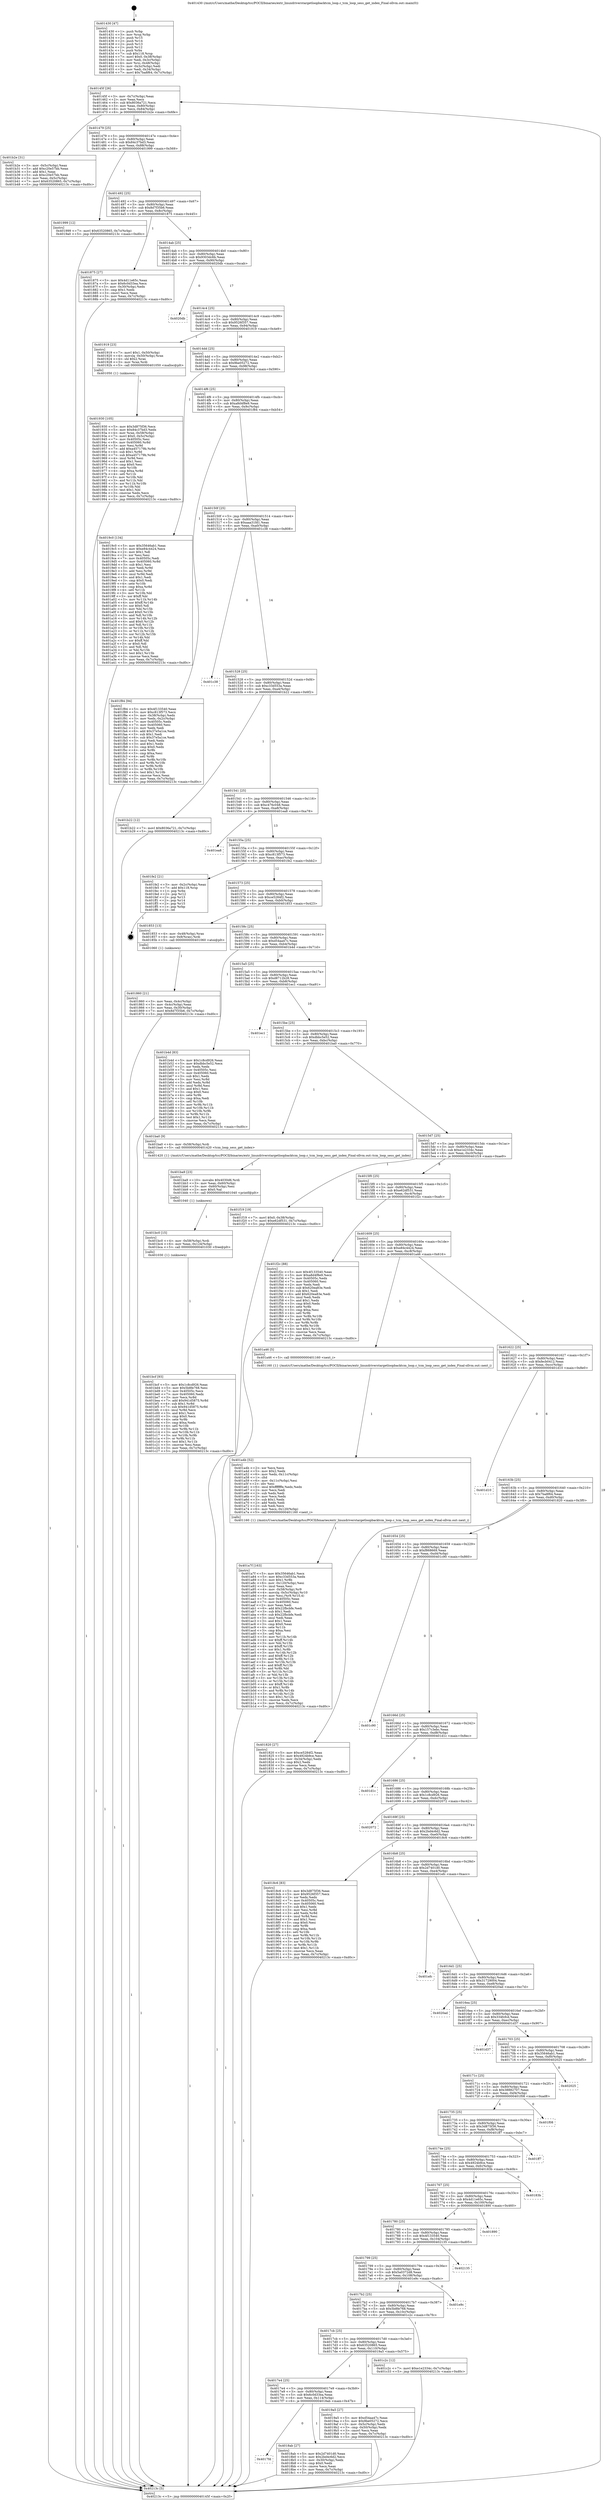 digraph "0x401430" {
  label = "0x401430 (/mnt/c/Users/mathe/Desktop/tcc/POCII/binaries/extr_linuxdriverstargetloopbacktcm_loop.c_tcm_loop_sess_get_index_Final-ollvm.out::main(0))"
  labelloc = "t"
  node[shape=record]

  Entry [label="",width=0.3,height=0.3,shape=circle,fillcolor=black,style=filled]
  "0x40145f" [label="{
     0x40145f [26]\l
     | [instrs]\l
     &nbsp;&nbsp;0x40145f \<+3\>: mov -0x7c(%rbp),%eax\l
     &nbsp;&nbsp;0x401462 \<+2\>: mov %eax,%ecx\l
     &nbsp;&nbsp;0x401464 \<+6\>: sub $0x8036a721,%ecx\l
     &nbsp;&nbsp;0x40146a \<+3\>: mov %eax,-0x80(%rbp)\l
     &nbsp;&nbsp;0x40146d \<+6\>: mov %ecx,-0x84(%rbp)\l
     &nbsp;&nbsp;0x401473 \<+6\>: je 0000000000401b2e \<main+0x6fe\>\l
  }"]
  "0x401b2e" [label="{
     0x401b2e [31]\l
     | [instrs]\l
     &nbsp;&nbsp;0x401b2e \<+3\>: mov -0x5c(%rbp),%eax\l
     &nbsp;&nbsp;0x401b31 \<+5\>: add $0xc20e57bb,%eax\l
     &nbsp;&nbsp;0x401b36 \<+3\>: add $0x1,%eax\l
     &nbsp;&nbsp;0x401b39 \<+5\>: sub $0xc20e57bb,%eax\l
     &nbsp;&nbsp;0x401b3e \<+3\>: mov %eax,-0x5c(%rbp)\l
     &nbsp;&nbsp;0x401b41 \<+7\>: movl $0x63520865,-0x7c(%rbp)\l
     &nbsp;&nbsp;0x401b48 \<+5\>: jmp 000000000040213c \<main+0xd0c\>\l
  }"]
  "0x401479" [label="{
     0x401479 [25]\l
     | [instrs]\l
     &nbsp;&nbsp;0x401479 \<+5\>: jmp 000000000040147e \<main+0x4e\>\l
     &nbsp;&nbsp;0x40147e \<+3\>: mov -0x80(%rbp),%eax\l
     &nbsp;&nbsp;0x401481 \<+5\>: sub $0x84c37bd3,%eax\l
     &nbsp;&nbsp;0x401486 \<+6\>: mov %eax,-0x88(%rbp)\l
     &nbsp;&nbsp;0x40148c \<+6\>: je 0000000000401999 \<main+0x569\>\l
  }"]
  Exit [label="",width=0.3,height=0.3,shape=circle,fillcolor=black,style=filled,peripheries=2]
  "0x401999" [label="{
     0x401999 [12]\l
     | [instrs]\l
     &nbsp;&nbsp;0x401999 \<+7\>: movl $0x63520865,-0x7c(%rbp)\l
     &nbsp;&nbsp;0x4019a0 \<+5\>: jmp 000000000040213c \<main+0xd0c\>\l
  }"]
  "0x401492" [label="{
     0x401492 [25]\l
     | [instrs]\l
     &nbsp;&nbsp;0x401492 \<+5\>: jmp 0000000000401497 \<main+0x67\>\l
     &nbsp;&nbsp;0x401497 \<+3\>: mov -0x80(%rbp),%eax\l
     &nbsp;&nbsp;0x40149a \<+5\>: sub $0x8d7f35b6,%eax\l
     &nbsp;&nbsp;0x40149f \<+6\>: mov %eax,-0x8c(%rbp)\l
     &nbsp;&nbsp;0x4014a5 \<+6\>: je 0000000000401875 \<main+0x445\>\l
  }"]
  "0x401bcf" [label="{
     0x401bcf [93]\l
     | [instrs]\l
     &nbsp;&nbsp;0x401bcf \<+5\>: mov $0x1c8cd926,%eax\l
     &nbsp;&nbsp;0x401bd4 \<+5\>: mov $0x5b8fe768,%esi\l
     &nbsp;&nbsp;0x401bd9 \<+7\>: mov 0x40505c,%ecx\l
     &nbsp;&nbsp;0x401be0 \<+7\>: mov 0x405060,%edx\l
     &nbsp;&nbsp;0x401be7 \<+3\>: mov %ecx,%r8d\l
     &nbsp;&nbsp;0x401bea \<+7\>: add $0x941d5875,%r8d\l
     &nbsp;&nbsp;0x401bf1 \<+4\>: sub $0x1,%r8d\l
     &nbsp;&nbsp;0x401bf5 \<+7\>: sub $0x941d5875,%r8d\l
     &nbsp;&nbsp;0x401bfc \<+4\>: imul %r8d,%ecx\l
     &nbsp;&nbsp;0x401c00 \<+3\>: and $0x1,%ecx\l
     &nbsp;&nbsp;0x401c03 \<+3\>: cmp $0x0,%ecx\l
     &nbsp;&nbsp;0x401c06 \<+4\>: sete %r9b\l
     &nbsp;&nbsp;0x401c0a \<+3\>: cmp $0xa,%edx\l
     &nbsp;&nbsp;0x401c0d \<+4\>: setl %r10b\l
     &nbsp;&nbsp;0x401c11 \<+3\>: mov %r9b,%r11b\l
     &nbsp;&nbsp;0x401c14 \<+3\>: and %r10b,%r11b\l
     &nbsp;&nbsp;0x401c17 \<+3\>: xor %r10b,%r9b\l
     &nbsp;&nbsp;0x401c1a \<+3\>: or %r9b,%r11b\l
     &nbsp;&nbsp;0x401c1d \<+4\>: test $0x1,%r11b\l
     &nbsp;&nbsp;0x401c21 \<+3\>: cmovne %esi,%eax\l
     &nbsp;&nbsp;0x401c24 \<+3\>: mov %eax,-0x7c(%rbp)\l
     &nbsp;&nbsp;0x401c27 \<+5\>: jmp 000000000040213c \<main+0xd0c\>\l
  }"]
  "0x401875" [label="{
     0x401875 [27]\l
     | [instrs]\l
     &nbsp;&nbsp;0x401875 \<+5\>: mov $0x4d11e65c,%eax\l
     &nbsp;&nbsp;0x40187a \<+5\>: mov $0x6c0d33ea,%ecx\l
     &nbsp;&nbsp;0x40187f \<+3\>: mov -0x30(%rbp),%edx\l
     &nbsp;&nbsp;0x401882 \<+3\>: cmp $0x1,%edx\l
     &nbsp;&nbsp;0x401885 \<+3\>: cmovl %ecx,%eax\l
     &nbsp;&nbsp;0x401888 \<+3\>: mov %eax,-0x7c(%rbp)\l
     &nbsp;&nbsp;0x40188b \<+5\>: jmp 000000000040213c \<main+0xd0c\>\l
  }"]
  "0x4014ab" [label="{
     0x4014ab [25]\l
     | [instrs]\l
     &nbsp;&nbsp;0x4014ab \<+5\>: jmp 00000000004014b0 \<main+0x80\>\l
     &nbsp;&nbsp;0x4014b0 \<+3\>: mov -0x80(%rbp),%eax\l
     &nbsp;&nbsp;0x4014b3 \<+5\>: sub $0x9303dc6b,%eax\l
     &nbsp;&nbsp;0x4014b8 \<+6\>: mov %eax,-0x90(%rbp)\l
     &nbsp;&nbsp;0x4014be \<+6\>: je 00000000004020db \<main+0xcab\>\l
  }"]
  "0x401bc0" [label="{
     0x401bc0 [15]\l
     | [instrs]\l
     &nbsp;&nbsp;0x401bc0 \<+4\>: mov -0x58(%rbp),%rdi\l
     &nbsp;&nbsp;0x401bc4 \<+6\>: mov %eax,-0x124(%rbp)\l
     &nbsp;&nbsp;0x401bca \<+5\>: call 0000000000401030 \<free@plt\>\l
     | [calls]\l
     &nbsp;&nbsp;0x401030 \{1\} (unknown)\l
  }"]
  "0x4020db" [label="{
     0x4020db\l
  }", style=dashed]
  "0x4014c4" [label="{
     0x4014c4 [25]\l
     | [instrs]\l
     &nbsp;&nbsp;0x4014c4 \<+5\>: jmp 00000000004014c9 \<main+0x99\>\l
     &nbsp;&nbsp;0x4014c9 \<+3\>: mov -0x80(%rbp),%eax\l
     &nbsp;&nbsp;0x4014cc \<+5\>: sub $0x9526f357,%eax\l
     &nbsp;&nbsp;0x4014d1 \<+6\>: mov %eax,-0x94(%rbp)\l
     &nbsp;&nbsp;0x4014d7 \<+6\>: je 0000000000401919 \<main+0x4e9\>\l
  }"]
  "0x401ba9" [label="{
     0x401ba9 [23]\l
     | [instrs]\l
     &nbsp;&nbsp;0x401ba9 \<+10\>: movabs $0x4030d6,%rdi\l
     &nbsp;&nbsp;0x401bb3 \<+3\>: mov %eax,-0x60(%rbp)\l
     &nbsp;&nbsp;0x401bb6 \<+3\>: mov -0x60(%rbp),%esi\l
     &nbsp;&nbsp;0x401bb9 \<+2\>: mov $0x0,%al\l
     &nbsp;&nbsp;0x401bbb \<+5\>: call 0000000000401040 \<printf@plt\>\l
     | [calls]\l
     &nbsp;&nbsp;0x401040 \{1\} (unknown)\l
  }"]
  "0x401919" [label="{
     0x401919 [23]\l
     | [instrs]\l
     &nbsp;&nbsp;0x401919 \<+7\>: movl $0x1,-0x50(%rbp)\l
     &nbsp;&nbsp;0x401920 \<+4\>: movslq -0x50(%rbp),%rax\l
     &nbsp;&nbsp;0x401924 \<+4\>: shl $0x2,%rax\l
     &nbsp;&nbsp;0x401928 \<+3\>: mov %rax,%rdi\l
     &nbsp;&nbsp;0x40192b \<+5\>: call 0000000000401050 \<malloc@plt\>\l
     | [calls]\l
     &nbsp;&nbsp;0x401050 \{1\} (unknown)\l
  }"]
  "0x4014dd" [label="{
     0x4014dd [25]\l
     | [instrs]\l
     &nbsp;&nbsp;0x4014dd \<+5\>: jmp 00000000004014e2 \<main+0xb2\>\l
     &nbsp;&nbsp;0x4014e2 \<+3\>: mov -0x80(%rbp),%eax\l
     &nbsp;&nbsp;0x4014e5 \<+5\>: sub $0x9be05272,%eax\l
     &nbsp;&nbsp;0x4014ea \<+6\>: mov %eax,-0x98(%rbp)\l
     &nbsp;&nbsp;0x4014f0 \<+6\>: je 00000000004019c0 \<main+0x590\>\l
  }"]
  "0x401a7f" [label="{
     0x401a7f [163]\l
     | [instrs]\l
     &nbsp;&nbsp;0x401a7f \<+5\>: mov $0x35646ab1,%ecx\l
     &nbsp;&nbsp;0x401a84 \<+5\>: mov $0xc33d553a,%edx\l
     &nbsp;&nbsp;0x401a89 \<+3\>: mov $0x1,%r8b\l
     &nbsp;&nbsp;0x401a8c \<+6\>: mov -0x120(%rbp),%esi\l
     &nbsp;&nbsp;0x401a92 \<+3\>: imul %eax,%esi\l
     &nbsp;&nbsp;0x401a95 \<+4\>: mov -0x58(%rbp),%r9\l
     &nbsp;&nbsp;0x401a99 \<+4\>: movslq -0x5c(%rbp),%r10\l
     &nbsp;&nbsp;0x401a9d \<+4\>: mov %esi,(%r9,%r10,4)\l
     &nbsp;&nbsp;0x401aa1 \<+7\>: mov 0x40505c,%eax\l
     &nbsp;&nbsp;0x401aa8 \<+7\>: mov 0x405060,%esi\l
     &nbsp;&nbsp;0x401aaf \<+2\>: mov %eax,%edi\l
     &nbsp;&nbsp;0x401ab1 \<+6\>: add $0x22fbcbfe,%edi\l
     &nbsp;&nbsp;0x401ab7 \<+3\>: sub $0x1,%edi\l
     &nbsp;&nbsp;0x401aba \<+6\>: sub $0x22fbcbfe,%edi\l
     &nbsp;&nbsp;0x401ac0 \<+3\>: imul %edi,%eax\l
     &nbsp;&nbsp;0x401ac3 \<+3\>: and $0x1,%eax\l
     &nbsp;&nbsp;0x401ac6 \<+3\>: cmp $0x0,%eax\l
     &nbsp;&nbsp;0x401ac9 \<+4\>: sete %r11b\l
     &nbsp;&nbsp;0x401acd \<+3\>: cmp $0xa,%esi\l
     &nbsp;&nbsp;0x401ad0 \<+3\>: setl %bl\l
     &nbsp;&nbsp;0x401ad3 \<+3\>: mov %r11b,%r14b\l
     &nbsp;&nbsp;0x401ad6 \<+4\>: xor $0xff,%r14b\l
     &nbsp;&nbsp;0x401ada \<+3\>: mov %bl,%r15b\l
     &nbsp;&nbsp;0x401add \<+4\>: xor $0xff,%r15b\l
     &nbsp;&nbsp;0x401ae1 \<+4\>: xor $0x1,%r8b\l
     &nbsp;&nbsp;0x401ae5 \<+3\>: mov %r14b,%r12b\l
     &nbsp;&nbsp;0x401ae8 \<+4\>: and $0xff,%r12b\l
     &nbsp;&nbsp;0x401aec \<+3\>: and %r8b,%r11b\l
     &nbsp;&nbsp;0x401aef \<+3\>: mov %r15b,%r13b\l
     &nbsp;&nbsp;0x401af2 \<+4\>: and $0xff,%r13b\l
     &nbsp;&nbsp;0x401af6 \<+3\>: and %r8b,%bl\l
     &nbsp;&nbsp;0x401af9 \<+3\>: or %r11b,%r12b\l
     &nbsp;&nbsp;0x401afc \<+3\>: or %bl,%r13b\l
     &nbsp;&nbsp;0x401aff \<+3\>: xor %r13b,%r12b\l
     &nbsp;&nbsp;0x401b02 \<+3\>: or %r15b,%r14b\l
     &nbsp;&nbsp;0x401b05 \<+4\>: xor $0xff,%r14b\l
     &nbsp;&nbsp;0x401b09 \<+4\>: or $0x1,%r8b\l
     &nbsp;&nbsp;0x401b0d \<+3\>: and %r8b,%r14b\l
     &nbsp;&nbsp;0x401b10 \<+3\>: or %r14b,%r12b\l
     &nbsp;&nbsp;0x401b13 \<+4\>: test $0x1,%r12b\l
     &nbsp;&nbsp;0x401b17 \<+3\>: cmovne %edx,%ecx\l
     &nbsp;&nbsp;0x401b1a \<+3\>: mov %ecx,-0x7c(%rbp)\l
     &nbsp;&nbsp;0x401b1d \<+5\>: jmp 000000000040213c \<main+0xd0c\>\l
  }"]
  "0x4019c0" [label="{
     0x4019c0 [134]\l
     | [instrs]\l
     &nbsp;&nbsp;0x4019c0 \<+5\>: mov $0x35646ab1,%eax\l
     &nbsp;&nbsp;0x4019c5 \<+5\>: mov $0xe84c4424,%ecx\l
     &nbsp;&nbsp;0x4019ca \<+2\>: mov $0x1,%dl\l
     &nbsp;&nbsp;0x4019cc \<+2\>: xor %esi,%esi\l
     &nbsp;&nbsp;0x4019ce \<+7\>: mov 0x40505c,%edi\l
     &nbsp;&nbsp;0x4019d5 \<+8\>: mov 0x405060,%r8d\l
     &nbsp;&nbsp;0x4019dd \<+3\>: sub $0x1,%esi\l
     &nbsp;&nbsp;0x4019e0 \<+3\>: mov %edi,%r9d\l
     &nbsp;&nbsp;0x4019e3 \<+3\>: add %esi,%r9d\l
     &nbsp;&nbsp;0x4019e6 \<+4\>: imul %r9d,%edi\l
     &nbsp;&nbsp;0x4019ea \<+3\>: and $0x1,%edi\l
     &nbsp;&nbsp;0x4019ed \<+3\>: cmp $0x0,%edi\l
     &nbsp;&nbsp;0x4019f0 \<+4\>: sete %r10b\l
     &nbsp;&nbsp;0x4019f4 \<+4\>: cmp $0xa,%r8d\l
     &nbsp;&nbsp;0x4019f8 \<+4\>: setl %r11b\l
     &nbsp;&nbsp;0x4019fc \<+3\>: mov %r10b,%bl\l
     &nbsp;&nbsp;0x4019ff \<+3\>: xor $0xff,%bl\l
     &nbsp;&nbsp;0x401a02 \<+3\>: mov %r11b,%r14b\l
     &nbsp;&nbsp;0x401a05 \<+4\>: xor $0xff,%r14b\l
     &nbsp;&nbsp;0x401a09 \<+3\>: xor $0x0,%dl\l
     &nbsp;&nbsp;0x401a0c \<+3\>: mov %bl,%r15b\l
     &nbsp;&nbsp;0x401a0f \<+4\>: and $0x0,%r15b\l
     &nbsp;&nbsp;0x401a13 \<+3\>: and %dl,%r10b\l
     &nbsp;&nbsp;0x401a16 \<+3\>: mov %r14b,%r12b\l
     &nbsp;&nbsp;0x401a19 \<+4\>: and $0x0,%r12b\l
     &nbsp;&nbsp;0x401a1d \<+3\>: and %dl,%r11b\l
     &nbsp;&nbsp;0x401a20 \<+3\>: or %r10b,%r15b\l
     &nbsp;&nbsp;0x401a23 \<+3\>: or %r11b,%r12b\l
     &nbsp;&nbsp;0x401a26 \<+3\>: xor %r12b,%r15b\l
     &nbsp;&nbsp;0x401a29 \<+3\>: or %r14b,%bl\l
     &nbsp;&nbsp;0x401a2c \<+3\>: xor $0xff,%bl\l
     &nbsp;&nbsp;0x401a2f \<+3\>: or $0x0,%dl\l
     &nbsp;&nbsp;0x401a32 \<+2\>: and %dl,%bl\l
     &nbsp;&nbsp;0x401a34 \<+3\>: or %bl,%r15b\l
     &nbsp;&nbsp;0x401a37 \<+4\>: test $0x1,%r15b\l
     &nbsp;&nbsp;0x401a3b \<+3\>: cmovne %ecx,%eax\l
     &nbsp;&nbsp;0x401a3e \<+3\>: mov %eax,-0x7c(%rbp)\l
     &nbsp;&nbsp;0x401a41 \<+5\>: jmp 000000000040213c \<main+0xd0c\>\l
  }"]
  "0x4014f6" [label="{
     0x4014f6 [25]\l
     | [instrs]\l
     &nbsp;&nbsp;0x4014f6 \<+5\>: jmp 00000000004014fb \<main+0xcb\>\l
     &nbsp;&nbsp;0x4014fb \<+3\>: mov -0x80(%rbp),%eax\l
     &nbsp;&nbsp;0x4014fe \<+5\>: sub $0xa8d4f8e9,%eax\l
     &nbsp;&nbsp;0x401503 \<+6\>: mov %eax,-0x9c(%rbp)\l
     &nbsp;&nbsp;0x401509 \<+6\>: je 0000000000401f84 \<main+0xb54\>\l
  }"]
  "0x401a4b" [label="{
     0x401a4b [52]\l
     | [instrs]\l
     &nbsp;&nbsp;0x401a4b \<+2\>: xor %ecx,%ecx\l
     &nbsp;&nbsp;0x401a4d \<+5\>: mov $0x2,%edx\l
     &nbsp;&nbsp;0x401a52 \<+6\>: mov %edx,-0x11c(%rbp)\l
     &nbsp;&nbsp;0x401a58 \<+1\>: cltd\l
     &nbsp;&nbsp;0x401a59 \<+6\>: mov -0x11c(%rbp),%esi\l
     &nbsp;&nbsp;0x401a5f \<+2\>: idiv %esi\l
     &nbsp;&nbsp;0x401a61 \<+6\>: imul $0xfffffffe,%edx,%edx\l
     &nbsp;&nbsp;0x401a67 \<+2\>: mov %ecx,%edi\l
     &nbsp;&nbsp;0x401a69 \<+2\>: sub %edx,%edi\l
     &nbsp;&nbsp;0x401a6b \<+2\>: mov %ecx,%edx\l
     &nbsp;&nbsp;0x401a6d \<+3\>: sub $0x1,%edx\l
     &nbsp;&nbsp;0x401a70 \<+2\>: add %edx,%edi\l
     &nbsp;&nbsp;0x401a72 \<+2\>: sub %edi,%ecx\l
     &nbsp;&nbsp;0x401a74 \<+6\>: mov %ecx,-0x120(%rbp)\l
     &nbsp;&nbsp;0x401a7a \<+5\>: call 0000000000401160 \<next_i\>\l
     | [calls]\l
     &nbsp;&nbsp;0x401160 \{1\} (/mnt/c/Users/mathe/Desktop/tcc/POCII/binaries/extr_linuxdriverstargetloopbacktcm_loop.c_tcm_loop_sess_get_index_Final-ollvm.out::next_i)\l
  }"]
  "0x401f84" [label="{
     0x401f84 [94]\l
     | [instrs]\l
     &nbsp;&nbsp;0x401f84 \<+5\>: mov $0x4f133540,%eax\l
     &nbsp;&nbsp;0x401f89 \<+5\>: mov $0xc813f573,%ecx\l
     &nbsp;&nbsp;0x401f8e \<+3\>: mov -0x38(%rbp),%edx\l
     &nbsp;&nbsp;0x401f91 \<+3\>: mov %edx,-0x2c(%rbp)\l
     &nbsp;&nbsp;0x401f94 \<+7\>: mov 0x40505c,%edx\l
     &nbsp;&nbsp;0x401f9b \<+7\>: mov 0x405060,%esi\l
     &nbsp;&nbsp;0x401fa2 \<+2\>: mov %edx,%edi\l
     &nbsp;&nbsp;0x401fa4 \<+6\>: add $0x37e5a1ce,%edi\l
     &nbsp;&nbsp;0x401faa \<+3\>: sub $0x1,%edi\l
     &nbsp;&nbsp;0x401fad \<+6\>: sub $0x37e5a1ce,%edi\l
     &nbsp;&nbsp;0x401fb3 \<+3\>: imul %edi,%edx\l
     &nbsp;&nbsp;0x401fb6 \<+3\>: and $0x1,%edx\l
     &nbsp;&nbsp;0x401fb9 \<+3\>: cmp $0x0,%edx\l
     &nbsp;&nbsp;0x401fbc \<+4\>: sete %r8b\l
     &nbsp;&nbsp;0x401fc0 \<+3\>: cmp $0xa,%esi\l
     &nbsp;&nbsp;0x401fc3 \<+4\>: setl %r9b\l
     &nbsp;&nbsp;0x401fc7 \<+3\>: mov %r8b,%r10b\l
     &nbsp;&nbsp;0x401fca \<+3\>: and %r9b,%r10b\l
     &nbsp;&nbsp;0x401fcd \<+3\>: xor %r9b,%r8b\l
     &nbsp;&nbsp;0x401fd0 \<+3\>: or %r8b,%r10b\l
     &nbsp;&nbsp;0x401fd3 \<+4\>: test $0x1,%r10b\l
     &nbsp;&nbsp;0x401fd7 \<+3\>: cmovne %ecx,%eax\l
     &nbsp;&nbsp;0x401fda \<+3\>: mov %eax,-0x7c(%rbp)\l
     &nbsp;&nbsp;0x401fdd \<+5\>: jmp 000000000040213c \<main+0xd0c\>\l
  }"]
  "0x40150f" [label="{
     0x40150f [25]\l
     | [instrs]\l
     &nbsp;&nbsp;0x40150f \<+5\>: jmp 0000000000401514 \<main+0xe4\>\l
     &nbsp;&nbsp;0x401514 \<+3\>: mov -0x80(%rbp),%eax\l
     &nbsp;&nbsp;0x401517 \<+5\>: sub $0xaaa31fd1,%eax\l
     &nbsp;&nbsp;0x40151c \<+6\>: mov %eax,-0xa0(%rbp)\l
     &nbsp;&nbsp;0x401522 \<+6\>: je 0000000000401c38 \<main+0x808\>\l
  }"]
  "0x401930" [label="{
     0x401930 [105]\l
     | [instrs]\l
     &nbsp;&nbsp;0x401930 \<+5\>: mov $0x3d875f36,%ecx\l
     &nbsp;&nbsp;0x401935 \<+5\>: mov $0x84c37bd3,%edx\l
     &nbsp;&nbsp;0x40193a \<+4\>: mov %rax,-0x58(%rbp)\l
     &nbsp;&nbsp;0x40193e \<+7\>: movl $0x0,-0x5c(%rbp)\l
     &nbsp;&nbsp;0x401945 \<+7\>: mov 0x40505c,%esi\l
     &nbsp;&nbsp;0x40194c \<+8\>: mov 0x405060,%r8d\l
     &nbsp;&nbsp;0x401954 \<+3\>: mov %esi,%r9d\l
     &nbsp;&nbsp;0x401957 \<+7\>: add $0xa457179b,%r9d\l
     &nbsp;&nbsp;0x40195e \<+4\>: sub $0x1,%r9d\l
     &nbsp;&nbsp;0x401962 \<+7\>: sub $0xa457179b,%r9d\l
     &nbsp;&nbsp;0x401969 \<+4\>: imul %r9d,%esi\l
     &nbsp;&nbsp;0x40196d \<+3\>: and $0x1,%esi\l
     &nbsp;&nbsp;0x401970 \<+3\>: cmp $0x0,%esi\l
     &nbsp;&nbsp;0x401973 \<+4\>: sete %r10b\l
     &nbsp;&nbsp;0x401977 \<+4\>: cmp $0xa,%r8d\l
     &nbsp;&nbsp;0x40197b \<+4\>: setl %r11b\l
     &nbsp;&nbsp;0x40197f \<+3\>: mov %r10b,%bl\l
     &nbsp;&nbsp;0x401982 \<+3\>: and %r11b,%bl\l
     &nbsp;&nbsp;0x401985 \<+3\>: xor %r11b,%r10b\l
     &nbsp;&nbsp;0x401988 \<+3\>: or %r10b,%bl\l
     &nbsp;&nbsp;0x40198b \<+3\>: test $0x1,%bl\l
     &nbsp;&nbsp;0x40198e \<+3\>: cmovne %edx,%ecx\l
     &nbsp;&nbsp;0x401991 \<+3\>: mov %ecx,-0x7c(%rbp)\l
     &nbsp;&nbsp;0x401994 \<+5\>: jmp 000000000040213c \<main+0xd0c\>\l
  }"]
  "0x401c38" [label="{
     0x401c38\l
  }", style=dashed]
  "0x401528" [label="{
     0x401528 [25]\l
     | [instrs]\l
     &nbsp;&nbsp;0x401528 \<+5\>: jmp 000000000040152d \<main+0xfd\>\l
     &nbsp;&nbsp;0x40152d \<+3\>: mov -0x80(%rbp),%eax\l
     &nbsp;&nbsp;0x401530 \<+5\>: sub $0xc33d553a,%eax\l
     &nbsp;&nbsp;0x401535 \<+6\>: mov %eax,-0xa4(%rbp)\l
     &nbsp;&nbsp;0x40153b \<+6\>: je 0000000000401b22 \<main+0x6f2\>\l
  }"]
  "0x4017fd" [label="{
     0x4017fd\l
  }", style=dashed]
  "0x401b22" [label="{
     0x401b22 [12]\l
     | [instrs]\l
     &nbsp;&nbsp;0x401b22 \<+7\>: movl $0x8036a721,-0x7c(%rbp)\l
     &nbsp;&nbsp;0x401b29 \<+5\>: jmp 000000000040213c \<main+0xd0c\>\l
  }"]
  "0x401541" [label="{
     0x401541 [25]\l
     | [instrs]\l
     &nbsp;&nbsp;0x401541 \<+5\>: jmp 0000000000401546 \<main+0x116\>\l
     &nbsp;&nbsp;0x401546 \<+3\>: mov -0x80(%rbp),%eax\l
     &nbsp;&nbsp;0x401549 \<+5\>: sub $0xc476c048,%eax\l
     &nbsp;&nbsp;0x40154e \<+6\>: mov %eax,-0xa8(%rbp)\l
     &nbsp;&nbsp;0x401554 \<+6\>: je 0000000000401ea8 \<main+0xa78\>\l
  }"]
  "0x4018ab" [label="{
     0x4018ab [27]\l
     | [instrs]\l
     &nbsp;&nbsp;0x4018ab \<+5\>: mov $0x2d7401d0,%eax\l
     &nbsp;&nbsp;0x4018b0 \<+5\>: mov $0x2bd4c6d2,%ecx\l
     &nbsp;&nbsp;0x4018b5 \<+3\>: mov -0x30(%rbp),%edx\l
     &nbsp;&nbsp;0x4018b8 \<+3\>: cmp $0x0,%edx\l
     &nbsp;&nbsp;0x4018bb \<+3\>: cmove %ecx,%eax\l
     &nbsp;&nbsp;0x4018be \<+3\>: mov %eax,-0x7c(%rbp)\l
     &nbsp;&nbsp;0x4018c1 \<+5\>: jmp 000000000040213c \<main+0xd0c\>\l
  }"]
  "0x401ea8" [label="{
     0x401ea8\l
  }", style=dashed]
  "0x40155a" [label="{
     0x40155a [25]\l
     | [instrs]\l
     &nbsp;&nbsp;0x40155a \<+5\>: jmp 000000000040155f \<main+0x12f\>\l
     &nbsp;&nbsp;0x40155f \<+3\>: mov -0x80(%rbp),%eax\l
     &nbsp;&nbsp;0x401562 \<+5\>: sub $0xc813f573,%eax\l
     &nbsp;&nbsp;0x401567 \<+6\>: mov %eax,-0xac(%rbp)\l
     &nbsp;&nbsp;0x40156d \<+6\>: je 0000000000401fe2 \<main+0xbb2\>\l
  }"]
  "0x4017e4" [label="{
     0x4017e4 [25]\l
     | [instrs]\l
     &nbsp;&nbsp;0x4017e4 \<+5\>: jmp 00000000004017e9 \<main+0x3b9\>\l
     &nbsp;&nbsp;0x4017e9 \<+3\>: mov -0x80(%rbp),%eax\l
     &nbsp;&nbsp;0x4017ec \<+5\>: sub $0x6c0d33ea,%eax\l
     &nbsp;&nbsp;0x4017f1 \<+6\>: mov %eax,-0x114(%rbp)\l
     &nbsp;&nbsp;0x4017f7 \<+6\>: je 00000000004018ab \<main+0x47b\>\l
  }"]
  "0x401fe2" [label="{
     0x401fe2 [21]\l
     | [instrs]\l
     &nbsp;&nbsp;0x401fe2 \<+3\>: mov -0x2c(%rbp),%eax\l
     &nbsp;&nbsp;0x401fe5 \<+7\>: add $0x118,%rsp\l
     &nbsp;&nbsp;0x401fec \<+1\>: pop %rbx\l
     &nbsp;&nbsp;0x401fed \<+2\>: pop %r12\l
     &nbsp;&nbsp;0x401fef \<+2\>: pop %r13\l
     &nbsp;&nbsp;0x401ff1 \<+2\>: pop %r14\l
     &nbsp;&nbsp;0x401ff3 \<+2\>: pop %r15\l
     &nbsp;&nbsp;0x401ff5 \<+1\>: pop %rbp\l
     &nbsp;&nbsp;0x401ff6 \<+1\>: ret\l
  }"]
  "0x401573" [label="{
     0x401573 [25]\l
     | [instrs]\l
     &nbsp;&nbsp;0x401573 \<+5\>: jmp 0000000000401578 \<main+0x148\>\l
     &nbsp;&nbsp;0x401578 \<+3\>: mov -0x80(%rbp),%eax\l
     &nbsp;&nbsp;0x40157b \<+5\>: sub $0xce5284f2,%eax\l
     &nbsp;&nbsp;0x401580 \<+6\>: mov %eax,-0xb0(%rbp)\l
     &nbsp;&nbsp;0x401586 \<+6\>: je 0000000000401853 \<main+0x423\>\l
  }"]
  "0x4019a5" [label="{
     0x4019a5 [27]\l
     | [instrs]\l
     &nbsp;&nbsp;0x4019a5 \<+5\>: mov $0xd54aa47c,%eax\l
     &nbsp;&nbsp;0x4019aa \<+5\>: mov $0x9be05272,%ecx\l
     &nbsp;&nbsp;0x4019af \<+3\>: mov -0x5c(%rbp),%edx\l
     &nbsp;&nbsp;0x4019b2 \<+3\>: cmp -0x50(%rbp),%edx\l
     &nbsp;&nbsp;0x4019b5 \<+3\>: cmovl %ecx,%eax\l
     &nbsp;&nbsp;0x4019b8 \<+3\>: mov %eax,-0x7c(%rbp)\l
     &nbsp;&nbsp;0x4019bb \<+5\>: jmp 000000000040213c \<main+0xd0c\>\l
  }"]
  "0x401853" [label="{
     0x401853 [13]\l
     | [instrs]\l
     &nbsp;&nbsp;0x401853 \<+4\>: mov -0x48(%rbp),%rax\l
     &nbsp;&nbsp;0x401857 \<+4\>: mov 0x8(%rax),%rdi\l
     &nbsp;&nbsp;0x40185b \<+5\>: call 0000000000401060 \<atoi@plt\>\l
     | [calls]\l
     &nbsp;&nbsp;0x401060 \{1\} (unknown)\l
  }"]
  "0x40158c" [label="{
     0x40158c [25]\l
     | [instrs]\l
     &nbsp;&nbsp;0x40158c \<+5\>: jmp 0000000000401591 \<main+0x161\>\l
     &nbsp;&nbsp;0x401591 \<+3\>: mov -0x80(%rbp),%eax\l
     &nbsp;&nbsp;0x401594 \<+5\>: sub $0xd54aa47c,%eax\l
     &nbsp;&nbsp;0x401599 \<+6\>: mov %eax,-0xb4(%rbp)\l
     &nbsp;&nbsp;0x40159f \<+6\>: je 0000000000401b4d \<main+0x71d\>\l
  }"]
  "0x4017cb" [label="{
     0x4017cb [25]\l
     | [instrs]\l
     &nbsp;&nbsp;0x4017cb \<+5\>: jmp 00000000004017d0 \<main+0x3a0\>\l
     &nbsp;&nbsp;0x4017d0 \<+3\>: mov -0x80(%rbp),%eax\l
     &nbsp;&nbsp;0x4017d3 \<+5\>: sub $0x63520865,%eax\l
     &nbsp;&nbsp;0x4017d8 \<+6\>: mov %eax,-0x110(%rbp)\l
     &nbsp;&nbsp;0x4017de \<+6\>: je 00000000004019a5 \<main+0x575\>\l
  }"]
  "0x401b4d" [label="{
     0x401b4d [83]\l
     | [instrs]\l
     &nbsp;&nbsp;0x401b4d \<+5\>: mov $0x1c8cd926,%eax\l
     &nbsp;&nbsp;0x401b52 \<+5\>: mov $0xdbbc5e52,%ecx\l
     &nbsp;&nbsp;0x401b57 \<+2\>: xor %edx,%edx\l
     &nbsp;&nbsp;0x401b59 \<+7\>: mov 0x40505c,%esi\l
     &nbsp;&nbsp;0x401b60 \<+7\>: mov 0x405060,%edi\l
     &nbsp;&nbsp;0x401b67 \<+3\>: sub $0x1,%edx\l
     &nbsp;&nbsp;0x401b6a \<+3\>: mov %esi,%r8d\l
     &nbsp;&nbsp;0x401b6d \<+3\>: add %edx,%r8d\l
     &nbsp;&nbsp;0x401b70 \<+4\>: imul %r8d,%esi\l
     &nbsp;&nbsp;0x401b74 \<+3\>: and $0x1,%esi\l
     &nbsp;&nbsp;0x401b77 \<+3\>: cmp $0x0,%esi\l
     &nbsp;&nbsp;0x401b7a \<+4\>: sete %r9b\l
     &nbsp;&nbsp;0x401b7e \<+3\>: cmp $0xa,%edi\l
     &nbsp;&nbsp;0x401b81 \<+4\>: setl %r10b\l
     &nbsp;&nbsp;0x401b85 \<+3\>: mov %r9b,%r11b\l
     &nbsp;&nbsp;0x401b88 \<+3\>: and %r10b,%r11b\l
     &nbsp;&nbsp;0x401b8b \<+3\>: xor %r10b,%r9b\l
     &nbsp;&nbsp;0x401b8e \<+3\>: or %r9b,%r11b\l
     &nbsp;&nbsp;0x401b91 \<+4\>: test $0x1,%r11b\l
     &nbsp;&nbsp;0x401b95 \<+3\>: cmovne %ecx,%eax\l
     &nbsp;&nbsp;0x401b98 \<+3\>: mov %eax,-0x7c(%rbp)\l
     &nbsp;&nbsp;0x401b9b \<+5\>: jmp 000000000040213c \<main+0xd0c\>\l
  }"]
  "0x4015a5" [label="{
     0x4015a5 [25]\l
     | [instrs]\l
     &nbsp;&nbsp;0x4015a5 \<+5\>: jmp 00000000004015aa \<main+0x17a\>\l
     &nbsp;&nbsp;0x4015aa \<+3\>: mov -0x80(%rbp),%eax\l
     &nbsp;&nbsp;0x4015ad \<+5\>: sub $0xd8712b28,%eax\l
     &nbsp;&nbsp;0x4015b2 \<+6\>: mov %eax,-0xb8(%rbp)\l
     &nbsp;&nbsp;0x4015b8 \<+6\>: je 0000000000401ec1 \<main+0xa91\>\l
  }"]
  "0x401c2c" [label="{
     0x401c2c [12]\l
     | [instrs]\l
     &nbsp;&nbsp;0x401c2c \<+7\>: movl $0xe1e2334c,-0x7c(%rbp)\l
     &nbsp;&nbsp;0x401c33 \<+5\>: jmp 000000000040213c \<main+0xd0c\>\l
  }"]
  "0x401ec1" [label="{
     0x401ec1\l
  }", style=dashed]
  "0x4015be" [label="{
     0x4015be [25]\l
     | [instrs]\l
     &nbsp;&nbsp;0x4015be \<+5\>: jmp 00000000004015c3 \<main+0x193\>\l
     &nbsp;&nbsp;0x4015c3 \<+3\>: mov -0x80(%rbp),%eax\l
     &nbsp;&nbsp;0x4015c6 \<+5\>: sub $0xdbbc5e52,%eax\l
     &nbsp;&nbsp;0x4015cb \<+6\>: mov %eax,-0xbc(%rbp)\l
     &nbsp;&nbsp;0x4015d1 \<+6\>: je 0000000000401ba0 \<main+0x770\>\l
  }"]
  "0x4017b2" [label="{
     0x4017b2 [25]\l
     | [instrs]\l
     &nbsp;&nbsp;0x4017b2 \<+5\>: jmp 00000000004017b7 \<main+0x387\>\l
     &nbsp;&nbsp;0x4017b7 \<+3\>: mov -0x80(%rbp),%eax\l
     &nbsp;&nbsp;0x4017ba \<+5\>: sub $0x5b8fe768,%eax\l
     &nbsp;&nbsp;0x4017bf \<+6\>: mov %eax,-0x10c(%rbp)\l
     &nbsp;&nbsp;0x4017c5 \<+6\>: je 0000000000401c2c \<main+0x7fc\>\l
  }"]
  "0x401ba0" [label="{
     0x401ba0 [9]\l
     | [instrs]\l
     &nbsp;&nbsp;0x401ba0 \<+4\>: mov -0x58(%rbp),%rdi\l
     &nbsp;&nbsp;0x401ba4 \<+5\>: call 0000000000401420 \<tcm_loop_sess_get_index\>\l
     | [calls]\l
     &nbsp;&nbsp;0x401420 \{1\} (/mnt/c/Users/mathe/Desktop/tcc/POCII/binaries/extr_linuxdriverstargetloopbacktcm_loop.c_tcm_loop_sess_get_index_Final-ollvm.out::tcm_loop_sess_get_index)\l
  }"]
  "0x4015d7" [label="{
     0x4015d7 [25]\l
     | [instrs]\l
     &nbsp;&nbsp;0x4015d7 \<+5\>: jmp 00000000004015dc \<main+0x1ac\>\l
     &nbsp;&nbsp;0x4015dc \<+3\>: mov -0x80(%rbp),%eax\l
     &nbsp;&nbsp;0x4015df \<+5\>: sub $0xe1e2334c,%eax\l
     &nbsp;&nbsp;0x4015e4 \<+6\>: mov %eax,-0xc0(%rbp)\l
     &nbsp;&nbsp;0x4015ea \<+6\>: je 0000000000401f19 \<main+0xae9\>\l
  }"]
  "0x401e9c" [label="{
     0x401e9c\l
  }", style=dashed]
  "0x401f19" [label="{
     0x401f19 [19]\l
     | [instrs]\l
     &nbsp;&nbsp;0x401f19 \<+7\>: movl $0x0,-0x38(%rbp)\l
     &nbsp;&nbsp;0x401f20 \<+7\>: movl $0xe62df531,-0x7c(%rbp)\l
     &nbsp;&nbsp;0x401f27 \<+5\>: jmp 000000000040213c \<main+0xd0c\>\l
  }"]
  "0x4015f0" [label="{
     0x4015f0 [25]\l
     | [instrs]\l
     &nbsp;&nbsp;0x4015f0 \<+5\>: jmp 00000000004015f5 \<main+0x1c5\>\l
     &nbsp;&nbsp;0x4015f5 \<+3\>: mov -0x80(%rbp),%eax\l
     &nbsp;&nbsp;0x4015f8 \<+5\>: sub $0xe62df531,%eax\l
     &nbsp;&nbsp;0x4015fd \<+6\>: mov %eax,-0xc4(%rbp)\l
     &nbsp;&nbsp;0x401603 \<+6\>: je 0000000000401f2c \<main+0xafc\>\l
  }"]
  "0x401799" [label="{
     0x401799 [25]\l
     | [instrs]\l
     &nbsp;&nbsp;0x401799 \<+5\>: jmp 000000000040179e \<main+0x36e\>\l
     &nbsp;&nbsp;0x40179e \<+3\>: mov -0x80(%rbp),%eax\l
     &nbsp;&nbsp;0x4017a1 \<+5\>: sub $0x5a0372d8,%eax\l
     &nbsp;&nbsp;0x4017a6 \<+6\>: mov %eax,-0x108(%rbp)\l
     &nbsp;&nbsp;0x4017ac \<+6\>: je 0000000000401e9c \<main+0xa6c\>\l
  }"]
  "0x401f2c" [label="{
     0x401f2c [88]\l
     | [instrs]\l
     &nbsp;&nbsp;0x401f2c \<+5\>: mov $0x4f133540,%eax\l
     &nbsp;&nbsp;0x401f31 \<+5\>: mov $0xa8d4f8e9,%ecx\l
     &nbsp;&nbsp;0x401f36 \<+7\>: mov 0x40505c,%edx\l
     &nbsp;&nbsp;0x401f3d \<+7\>: mov 0x405060,%esi\l
     &nbsp;&nbsp;0x401f44 \<+2\>: mov %edx,%edi\l
     &nbsp;&nbsp;0x401f46 \<+6\>: sub $0x620ea83e,%edi\l
     &nbsp;&nbsp;0x401f4c \<+3\>: sub $0x1,%edi\l
     &nbsp;&nbsp;0x401f4f \<+6\>: add $0x620ea83e,%edi\l
     &nbsp;&nbsp;0x401f55 \<+3\>: imul %edi,%edx\l
     &nbsp;&nbsp;0x401f58 \<+3\>: and $0x1,%edx\l
     &nbsp;&nbsp;0x401f5b \<+3\>: cmp $0x0,%edx\l
     &nbsp;&nbsp;0x401f5e \<+4\>: sete %r8b\l
     &nbsp;&nbsp;0x401f62 \<+3\>: cmp $0xa,%esi\l
     &nbsp;&nbsp;0x401f65 \<+4\>: setl %r9b\l
     &nbsp;&nbsp;0x401f69 \<+3\>: mov %r8b,%r10b\l
     &nbsp;&nbsp;0x401f6c \<+3\>: and %r9b,%r10b\l
     &nbsp;&nbsp;0x401f6f \<+3\>: xor %r9b,%r8b\l
     &nbsp;&nbsp;0x401f72 \<+3\>: or %r8b,%r10b\l
     &nbsp;&nbsp;0x401f75 \<+4\>: test $0x1,%r10b\l
     &nbsp;&nbsp;0x401f79 \<+3\>: cmovne %ecx,%eax\l
     &nbsp;&nbsp;0x401f7c \<+3\>: mov %eax,-0x7c(%rbp)\l
     &nbsp;&nbsp;0x401f7f \<+5\>: jmp 000000000040213c \<main+0xd0c\>\l
  }"]
  "0x401609" [label="{
     0x401609 [25]\l
     | [instrs]\l
     &nbsp;&nbsp;0x401609 \<+5\>: jmp 000000000040160e \<main+0x1de\>\l
     &nbsp;&nbsp;0x40160e \<+3\>: mov -0x80(%rbp),%eax\l
     &nbsp;&nbsp;0x401611 \<+5\>: sub $0xe84c4424,%eax\l
     &nbsp;&nbsp;0x401616 \<+6\>: mov %eax,-0xc8(%rbp)\l
     &nbsp;&nbsp;0x40161c \<+6\>: je 0000000000401a46 \<main+0x616\>\l
  }"]
  "0x402135" [label="{
     0x402135\l
  }", style=dashed]
  "0x401a46" [label="{
     0x401a46 [5]\l
     | [instrs]\l
     &nbsp;&nbsp;0x401a46 \<+5\>: call 0000000000401160 \<next_i\>\l
     | [calls]\l
     &nbsp;&nbsp;0x401160 \{1\} (/mnt/c/Users/mathe/Desktop/tcc/POCII/binaries/extr_linuxdriverstargetloopbacktcm_loop.c_tcm_loop_sess_get_index_Final-ollvm.out::next_i)\l
  }"]
  "0x401622" [label="{
     0x401622 [25]\l
     | [instrs]\l
     &nbsp;&nbsp;0x401622 \<+5\>: jmp 0000000000401627 \<main+0x1f7\>\l
     &nbsp;&nbsp;0x401627 \<+3\>: mov -0x80(%rbp),%eax\l
     &nbsp;&nbsp;0x40162a \<+5\>: sub $0xfecb0412,%eax\l
     &nbsp;&nbsp;0x40162f \<+6\>: mov %eax,-0xcc(%rbp)\l
     &nbsp;&nbsp;0x401635 \<+6\>: je 0000000000401d10 \<main+0x8e0\>\l
  }"]
  "0x401780" [label="{
     0x401780 [25]\l
     | [instrs]\l
     &nbsp;&nbsp;0x401780 \<+5\>: jmp 0000000000401785 \<main+0x355\>\l
     &nbsp;&nbsp;0x401785 \<+3\>: mov -0x80(%rbp),%eax\l
     &nbsp;&nbsp;0x401788 \<+5\>: sub $0x4f133540,%eax\l
     &nbsp;&nbsp;0x40178d \<+6\>: mov %eax,-0x104(%rbp)\l
     &nbsp;&nbsp;0x401793 \<+6\>: je 0000000000402135 \<main+0xd05\>\l
  }"]
  "0x401d10" [label="{
     0x401d10\l
  }", style=dashed]
  "0x40163b" [label="{
     0x40163b [25]\l
     | [instrs]\l
     &nbsp;&nbsp;0x40163b \<+5\>: jmp 0000000000401640 \<main+0x210\>\l
     &nbsp;&nbsp;0x401640 \<+3\>: mov -0x80(%rbp),%eax\l
     &nbsp;&nbsp;0x401643 \<+5\>: sub $0x7ba8f64,%eax\l
     &nbsp;&nbsp;0x401648 \<+6\>: mov %eax,-0xd0(%rbp)\l
     &nbsp;&nbsp;0x40164e \<+6\>: je 0000000000401820 \<main+0x3f0\>\l
  }"]
  "0x401890" [label="{
     0x401890\l
  }", style=dashed]
  "0x401820" [label="{
     0x401820 [27]\l
     | [instrs]\l
     &nbsp;&nbsp;0x401820 \<+5\>: mov $0xce5284f2,%eax\l
     &nbsp;&nbsp;0x401825 \<+5\>: mov $0x4924b9ce,%ecx\l
     &nbsp;&nbsp;0x40182a \<+3\>: mov -0x34(%rbp),%edx\l
     &nbsp;&nbsp;0x40182d \<+3\>: cmp $0x2,%edx\l
     &nbsp;&nbsp;0x401830 \<+3\>: cmovne %ecx,%eax\l
     &nbsp;&nbsp;0x401833 \<+3\>: mov %eax,-0x7c(%rbp)\l
     &nbsp;&nbsp;0x401836 \<+5\>: jmp 000000000040213c \<main+0xd0c\>\l
  }"]
  "0x401654" [label="{
     0x401654 [25]\l
     | [instrs]\l
     &nbsp;&nbsp;0x401654 \<+5\>: jmp 0000000000401659 \<main+0x229\>\l
     &nbsp;&nbsp;0x401659 \<+3\>: mov -0x80(%rbp),%eax\l
     &nbsp;&nbsp;0x40165c \<+5\>: sub $0xf868669,%eax\l
     &nbsp;&nbsp;0x401661 \<+6\>: mov %eax,-0xd4(%rbp)\l
     &nbsp;&nbsp;0x401667 \<+6\>: je 0000000000401c90 \<main+0x860\>\l
  }"]
  "0x40213c" [label="{
     0x40213c [5]\l
     | [instrs]\l
     &nbsp;&nbsp;0x40213c \<+5\>: jmp 000000000040145f \<main+0x2f\>\l
  }"]
  "0x401430" [label="{
     0x401430 [47]\l
     | [instrs]\l
     &nbsp;&nbsp;0x401430 \<+1\>: push %rbp\l
     &nbsp;&nbsp;0x401431 \<+3\>: mov %rsp,%rbp\l
     &nbsp;&nbsp;0x401434 \<+2\>: push %r15\l
     &nbsp;&nbsp;0x401436 \<+2\>: push %r14\l
     &nbsp;&nbsp;0x401438 \<+2\>: push %r13\l
     &nbsp;&nbsp;0x40143a \<+2\>: push %r12\l
     &nbsp;&nbsp;0x40143c \<+1\>: push %rbx\l
     &nbsp;&nbsp;0x40143d \<+7\>: sub $0x118,%rsp\l
     &nbsp;&nbsp;0x401444 \<+7\>: movl $0x0,-0x38(%rbp)\l
     &nbsp;&nbsp;0x40144b \<+3\>: mov %edi,-0x3c(%rbp)\l
     &nbsp;&nbsp;0x40144e \<+4\>: mov %rsi,-0x48(%rbp)\l
     &nbsp;&nbsp;0x401452 \<+3\>: mov -0x3c(%rbp),%edi\l
     &nbsp;&nbsp;0x401455 \<+3\>: mov %edi,-0x34(%rbp)\l
     &nbsp;&nbsp;0x401458 \<+7\>: movl $0x7ba8f64,-0x7c(%rbp)\l
  }"]
  "0x401860" [label="{
     0x401860 [21]\l
     | [instrs]\l
     &nbsp;&nbsp;0x401860 \<+3\>: mov %eax,-0x4c(%rbp)\l
     &nbsp;&nbsp;0x401863 \<+3\>: mov -0x4c(%rbp),%eax\l
     &nbsp;&nbsp;0x401866 \<+3\>: mov %eax,-0x30(%rbp)\l
     &nbsp;&nbsp;0x401869 \<+7\>: movl $0x8d7f35b6,-0x7c(%rbp)\l
     &nbsp;&nbsp;0x401870 \<+5\>: jmp 000000000040213c \<main+0xd0c\>\l
  }"]
  "0x401767" [label="{
     0x401767 [25]\l
     | [instrs]\l
     &nbsp;&nbsp;0x401767 \<+5\>: jmp 000000000040176c \<main+0x33c\>\l
     &nbsp;&nbsp;0x40176c \<+3\>: mov -0x80(%rbp),%eax\l
     &nbsp;&nbsp;0x40176f \<+5\>: sub $0x4d11e65c,%eax\l
     &nbsp;&nbsp;0x401774 \<+6\>: mov %eax,-0x100(%rbp)\l
     &nbsp;&nbsp;0x40177a \<+6\>: je 0000000000401890 \<main+0x460\>\l
  }"]
  "0x401c90" [label="{
     0x401c90\l
  }", style=dashed]
  "0x40166d" [label="{
     0x40166d [25]\l
     | [instrs]\l
     &nbsp;&nbsp;0x40166d \<+5\>: jmp 0000000000401672 \<main+0x242\>\l
     &nbsp;&nbsp;0x401672 \<+3\>: mov -0x80(%rbp),%eax\l
     &nbsp;&nbsp;0x401675 \<+5\>: sub $0x157c3ebc,%eax\l
     &nbsp;&nbsp;0x40167a \<+6\>: mov %eax,-0xd8(%rbp)\l
     &nbsp;&nbsp;0x401680 \<+6\>: je 0000000000401d1c \<main+0x8ec\>\l
  }"]
  "0x40183b" [label="{
     0x40183b\l
  }", style=dashed]
  "0x401d1c" [label="{
     0x401d1c\l
  }", style=dashed]
  "0x401686" [label="{
     0x401686 [25]\l
     | [instrs]\l
     &nbsp;&nbsp;0x401686 \<+5\>: jmp 000000000040168b \<main+0x25b\>\l
     &nbsp;&nbsp;0x40168b \<+3\>: mov -0x80(%rbp),%eax\l
     &nbsp;&nbsp;0x40168e \<+5\>: sub $0x1c8cd926,%eax\l
     &nbsp;&nbsp;0x401693 \<+6\>: mov %eax,-0xdc(%rbp)\l
     &nbsp;&nbsp;0x401699 \<+6\>: je 0000000000402072 \<main+0xc42\>\l
  }"]
  "0x40174e" [label="{
     0x40174e [25]\l
     | [instrs]\l
     &nbsp;&nbsp;0x40174e \<+5\>: jmp 0000000000401753 \<main+0x323\>\l
     &nbsp;&nbsp;0x401753 \<+3\>: mov -0x80(%rbp),%eax\l
     &nbsp;&nbsp;0x401756 \<+5\>: sub $0x4924b9ce,%eax\l
     &nbsp;&nbsp;0x40175b \<+6\>: mov %eax,-0xfc(%rbp)\l
     &nbsp;&nbsp;0x401761 \<+6\>: je 000000000040183b \<main+0x40b\>\l
  }"]
  "0x402072" [label="{
     0x402072\l
  }", style=dashed]
  "0x40169f" [label="{
     0x40169f [25]\l
     | [instrs]\l
     &nbsp;&nbsp;0x40169f \<+5\>: jmp 00000000004016a4 \<main+0x274\>\l
     &nbsp;&nbsp;0x4016a4 \<+3\>: mov -0x80(%rbp),%eax\l
     &nbsp;&nbsp;0x4016a7 \<+5\>: sub $0x2bd4c6d2,%eax\l
     &nbsp;&nbsp;0x4016ac \<+6\>: mov %eax,-0xe0(%rbp)\l
     &nbsp;&nbsp;0x4016b2 \<+6\>: je 00000000004018c6 \<main+0x496\>\l
  }"]
  "0x401ff7" [label="{
     0x401ff7\l
  }", style=dashed]
  "0x4018c6" [label="{
     0x4018c6 [83]\l
     | [instrs]\l
     &nbsp;&nbsp;0x4018c6 \<+5\>: mov $0x3d875f36,%eax\l
     &nbsp;&nbsp;0x4018cb \<+5\>: mov $0x9526f357,%ecx\l
     &nbsp;&nbsp;0x4018d0 \<+2\>: xor %edx,%edx\l
     &nbsp;&nbsp;0x4018d2 \<+7\>: mov 0x40505c,%esi\l
     &nbsp;&nbsp;0x4018d9 \<+7\>: mov 0x405060,%edi\l
     &nbsp;&nbsp;0x4018e0 \<+3\>: sub $0x1,%edx\l
     &nbsp;&nbsp;0x4018e3 \<+3\>: mov %esi,%r8d\l
     &nbsp;&nbsp;0x4018e6 \<+3\>: add %edx,%r8d\l
     &nbsp;&nbsp;0x4018e9 \<+4\>: imul %r8d,%esi\l
     &nbsp;&nbsp;0x4018ed \<+3\>: and $0x1,%esi\l
     &nbsp;&nbsp;0x4018f0 \<+3\>: cmp $0x0,%esi\l
     &nbsp;&nbsp;0x4018f3 \<+4\>: sete %r9b\l
     &nbsp;&nbsp;0x4018f7 \<+3\>: cmp $0xa,%edi\l
     &nbsp;&nbsp;0x4018fa \<+4\>: setl %r10b\l
     &nbsp;&nbsp;0x4018fe \<+3\>: mov %r9b,%r11b\l
     &nbsp;&nbsp;0x401901 \<+3\>: and %r10b,%r11b\l
     &nbsp;&nbsp;0x401904 \<+3\>: xor %r10b,%r9b\l
     &nbsp;&nbsp;0x401907 \<+3\>: or %r9b,%r11b\l
     &nbsp;&nbsp;0x40190a \<+4\>: test $0x1,%r11b\l
     &nbsp;&nbsp;0x40190e \<+3\>: cmovne %ecx,%eax\l
     &nbsp;&nbsp;0x401911 \<+3\>: mov %eax,-0x7c(%rbp)\l
     &nbsp;&nbsp;0x401914 \<+5\>: jmp 000000000040213c \<main+0xd0c\>\l
  }"]
  "0x4016b8" [label="{
     0x4016b8 [25]\l
     | [instrs]\l
     &nbsp;&nbsp;0x4016b8 \<+5\>: jmp 00000000004016bd \<main+0x28d\>\l
     &nbsp;&nbsp;0x4016bd \<+3\>: mov -0x80(%rbp),%eax\l
     &nbsp;&nbsp;0x4016c0 \<+5\>: sub $0x2d7401d0,%eax\l
     &nbsp;&nbsp;0x4016c5 \<+6\>: mov %eax,-0xe4(%rbp)\l
     &nbsp;&nbsp;0x4016cb \<+6\>: je 0000000000401efc \<main+0xacc\>\l
  }"]
  "0x401735" [label="{
     0x401735 [25]\l
     | [instrs]\l
     &nbsp;&nbsp;0x401735 \<+5\>: jmp 000000000040173a \<main+0x30a\>\l
     &nbsp;&nbsp;0x40173a \<+3\>: mov -0x80(%rbp),%eax\l
     &nbsp;&nbsp;0x40173d \<+5\>: sub $0x3d875f36,%eax\l
     &nbsp;&nbsp;0x401742 \<+6\>: mov %eax,-0xf8(%rbp)\l
     &nbsp;&nbsp;0x401748 \<+6\>: je 0000000000401ff7 \<main+0xbc7\>\l
  }"]
  "0x401efc" [label="{
     0x401efc\l
  }", style=dashed]
  "0x4016d1" [label="{
     0x4016d1 [25]\l
     | [instrs]\l
     &nbsp;&nbsp;0x4016d1 \<+5\>: jmp 00000000004016d6 \<main+0x2a6\>\l
     &nbsp;&nbsp;0x4016d6 \<+3\>: mov -0x80(%rbp),%eax\l
     &nbsp;&nbsp;0x4016d9 \<+5\>: sub $0x31729004,%eax\l
     &nbsp;&nbsp;0x4016de \<+6\>: mov %eax,-0xe8(%rbp)\l
     &nbsp;&nbsp;0x4016e4 \<+6\>: je 00000000004020ad \<main+0xc7d\>\l
  }"]
  "0x401f08" [label="{
     0x401f08\l
  }", style=dashed]
  "0x4020ad" [label="{
     0x4020ad\l
  }", style=dashed]
  "0x4016ea" [label="{
     0x4016ea [25]\l
     | [instrs]\l
     &nbsp;&nbsp;0x4016ea \<+5\>: jmp 00000000004016ef \<main+0x2bf\>\l
     &nbsp;&nbsp;0x4016ef \<+3\>: mov -0x80(%rbp),%eax\l
     &nbsp;&nbsp;0x4016f2 \<+5\>: sub $0x334fcfcd,%eax\l
     &nbsp;&nbsp;0x4016f7 \<+6\>: mov %eax,-0xec(%rbp)\l
     &nbsp;&nbsp;0x4016fd \<+6\>: je 0000000000401d37 \<main+0x907\>\l
  }"]
  "0x40171c" [label="{
     0x40171c [25]\l
     | [instrs]\l
     &nbsp;&nbsp;0x40171c \<+5\>: jmp 0000000000401721 \<main+0x2f1\>\l
     &nbsp;&nbsp;0x401721 \<+3\>: mov -0x80(%rbp),%eax\l
     &nbsp;&nbsp;0x401724 \<+5\>: sub $0x38882707,%eax\l
     &nbsp;&nbsp;0x401729 \<+6\>: mov %eax,-0xf4(%rbp)\l
     &nbsp;&nbsp;0x40172f \<+6\>: je 0000000000401f08 \<main+0xad8\>\l
  }"]
  "0x401d37" [label="{
     0x401d37\l
  }", style=dashed]
  "0x401703" [label="{
     0x401703 [25]\l
     | [instrs]\l
     &nbsp;&nbsp;0x401703 \<+5\>: jmp 0000000000401708 \<main+0x2d8\>\l
     &nbsp;&nbsp;0x401708 \<+3\>: mov -0x80(%rbp),%eax\l
     &nbsp;&nbsp;0x40170b \<+5\>: sub $0x35646ab1,%eax\l
     &nbsp;&nbsp;0x401710 \<+6\>: mov %eax,-0xf0(%rbp)\l
     &nbsp;&nbsp;0x401716 \<+6\>: je 0000000000402025 \<main+0xbf5\>\l
  }"]
  "0x402025" [label="{
     0x402025\l
  }", style=dashed]
  Entry -> "0x401430" [label=" 1"]
  "0x40145f" -> "0x401b2e" [label=" 1"]
  "0x40145f" -> "0x401479" [label=" 19"]
  "0x401fe2" -> Exit [label=" 1"]
  "0x401479" -> "0x401999" [label=" 1"]
  "0x401479" -> "0x401492" [label=" 18"]
  "0x401f84" -> "0x40213c" [label=" 1"]
  "0x401492" -> "0x401875" [label=" 1"]
  "0x401492" -> "0x4014ab" [label=" 17"]
  "0x401f2c" -> "0x40213c" [label=" 1"]
  "0x4014ab" -> "0x4020db" [label=" 0"]
  "0x4014ab" -> "0x4014c4" [label=" 17"]
  "0x401f19" -> "0x40213c" [label=" 1"]
  "0x4014c4" -> "0x401919" [label=" 1"]
  "0x4014c4" -> "0x4014dd" [label=" 16"]
  "0x401c2c" -> "0x40213c" [label=" 1"]
  "0x4014dd" -> "0x4019c0" [label=" 1"]
  "0x4014dd" -> "0x4014f6" [label=" 15"]
  "0x401bcf" -> "0x40213c" [label=" 1"]
  "0x4014f6" -> "0x401f84" [label=" 1"]
  "0x4014f6" -> "0x40150f" [label=" 14"]
  "0x401bc0" -> "0x401bcf" [label=" 1"]
  "0x40150f" -> "0x401c38" [label=" 0"]
  "0x40150f" -> "0x401528" [label=" 14"]
  "0x401ba9" -> "0x401bc0" [label=" 1"]
  "0x401528" -> "0x401b22" [label=" 1"]
  "0x401528" -> "0x401541" [label=" 13"]
  "0x401ba0" -> "0x401ba9" [label=" 1"]
  "0x401541" -> "0x401ea8" [label=" 0"]
  "0x401541" -> "0x40155a" [label=" 13"]
  "0x401b4d" -> "0x40213c" [label=" 1"]
  "0x40155a" -> "0x401fe2" [label=" 1"]
  "0x40155a" -> "0x401573" [label=" 12"]
  "0x401b22" -> "0x40213c" [label=" 1"]
  "0x401573" -> "0x401853" [label=" 1"]
  "0x401573" -> "0x40158c" [label=" 11"]
  "0x401a7f" -> "0x40213c" [label=" 1"]
  "0x40158c" -> "0x401b4d" [label=" 1"]
  "0x40158c" -> "0x4015a5" [label=" 10"]
  "0x401a46" -> "0x401a4b" [label=" 1"]
  "0x4015a5" -> "0x401ec1" [label=" 0"]
  "0x4015a5" -> "0x4015be" [label=" 10"]
  "0x4019c0" -> "0x40213c" [label=" 1"]
  "0x4015be" -> "0x401ba0" [label=" 1"]
  "0x4015be" -> "0x4015d7" [label=" 9"]
  "0x401999" -> "0x40213c" [label=" 1"]
  "0x4015d7" -> "0x401f19" [label=" 1"]
  "0x4015d7" -> "0x4015f0" [label=" 8"]
  "0x401930" -> "0x40213c" [label=" 1"]
  "0x4015f0" -> "0x401f2c" [label=" 1"]
  "0x4015f0" -> "0x401609" [label=" 7"]
  "0x4018c6" -> "0x40213c" [label=" 1"]
  "0x401609" -> "0x401a46" [label=" 1"]
  "0x401609" -> "0x401622" [label=" 6"]
  "0x4018ab" -> "0x40213c" [label=" 1"]
  "0x401622" -> "0x401d10" [label=" 0"]
  "0x401622" -> "0x40163b" [label=" 6"]
  "0x4017e4" -> "0x4018ab" [label=" 1"]
  "0x40163b" -> "0x401820" [label=" 1"]
  "0x40163b" -> "0x401654" [label=" 5"]
  "0x401820" -> "0x40213c" [label=" 1"]
  "0x401430" -> "0x40145f" [label=" 1"]
  "0x40213c" -> "0x40145f" [label=" 19"]
  "0x401853" -> "0x401860" [label=" 1"]
  "0x401860" -> "0x40213c" [label=" 1"]
  "0x401875" -> "0x40213c" [label=" 1"]
  "0x401b2e" -> "0x40213c" [label=" 1"]
  "0x401654" -> "0x401c90" [label=" 0"]
  "0x401654" -> "0x40166d" [label=" 5"]
  "0x4017cb" -> "0x4019a5" [label=" 2"]
  "0x40166d" -> "0x401d1c" [label=" 0"]
  "0x40166d" -> "0x401686" [label=" 5"]
  "0x401a4b" -> "0x401a7f" [label=" 1"]
  "0x401686" -> "0x402072" [label=" 0"]
  "0x401686" -> "0x40169f" [label=" 5"]
  "0x4017b2" -> "0x401c2c" [label=" 1"]
  "0x40169f" -> "0x4018c6" [label=" 1"]
  "0x40169f" -> "0x4016b8" [label=" 4"]
  "0x4019a5" -> "0x40213c" [label=" 2"]
  "0x4016b8" -> "0x401efc" [label=" 0"]
  "0x4016b8" -> "0x4016d1" [label=" 4"]
  "0x401799" -> "0x401e9c" [label=" 0"]
  "0x4016d1" -> "0x4020ad" [label=" 0"]
  "0x4016d1" -> "0x4016ea" [label=" 4"]
  "0x401919" -> "0x401930" [label=" 1"]
  "0x4016ea" -> "0x401d37" [label=" 0"]
  "0x4016ea" -> "0x401703" [label=" 4"]
  "0x401780" -> "0x402135" [label=" 0"]
  "0x401703" -> "0x402025" [label=" 0"]
  "0x401703" -> "0x40171c" [label=" 4"]
  "0x401780" -> "0x401799" [label=" 4"]
  "0x40171c" -> "0x401f08" [label=" 0"]
  "0x40171c" -> "0x401735" [label=" 4"]
  "0x401799" -> "0x4017b2" [label=" 4"]
  "0x401735" -> "0x401ff7" [label=" 0"]
  "0x401735" -> "0x40174e" [label=" 4"]
  "0x4017b2" -> "0x4017cb" [label=" 3"]
  "0x40174e" -> "0x40183b" [label=" 0"]
  "0x40174e" -> "0x401767" [label=" 4"]
  "0x4017cb" -> "0x4017e4" [label=" 1"]
  "0x401767" -> "0x401890" [label=" 0"]
  "0x401767" -> "0x401780" [label=" 4"]
  "0x4017e4" -> "0x4017fd" [label=" 0"]
}
